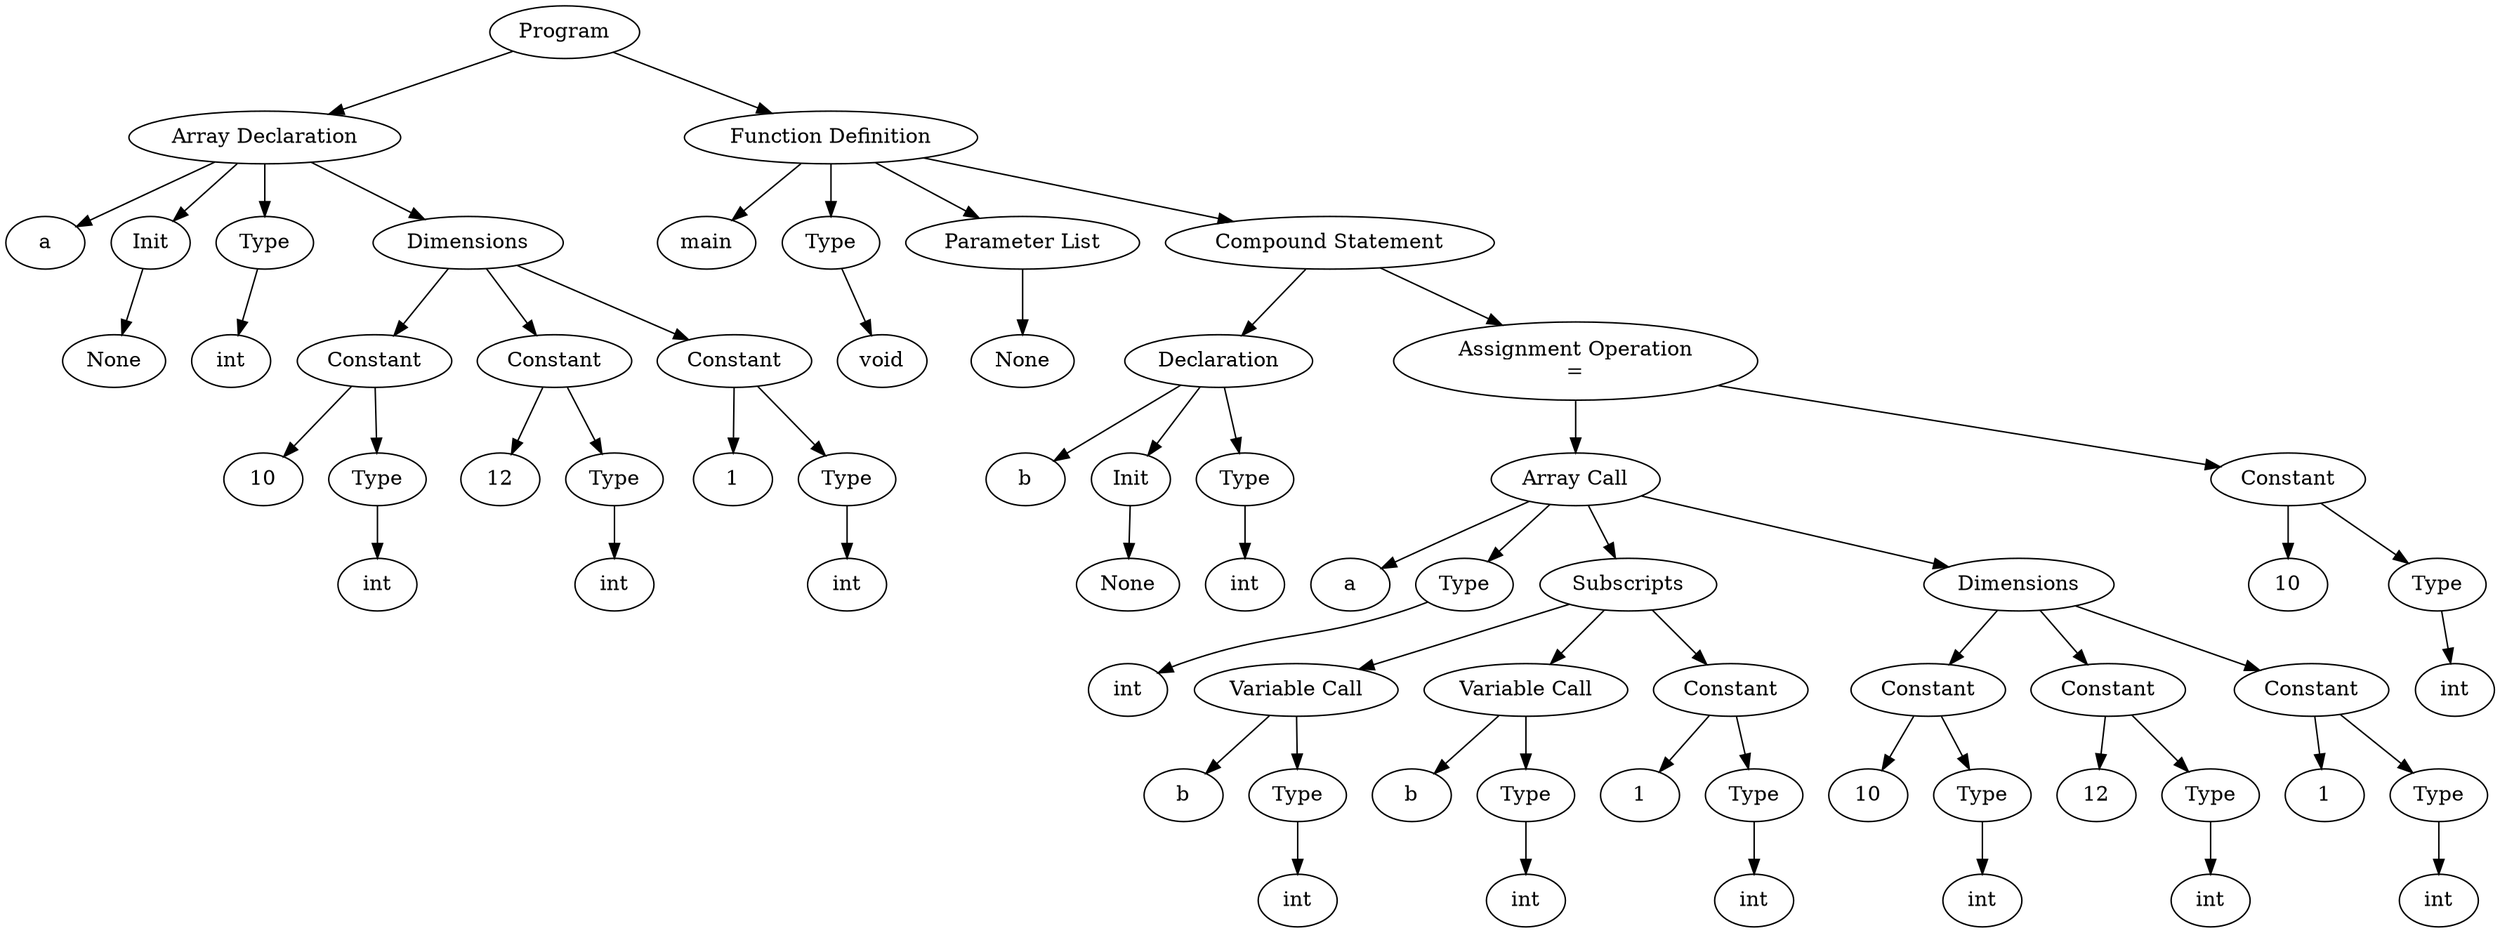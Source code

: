 digraph parse_tree {
{gv100000[label="Program"]}->{gv100005[label="Array Declaration"]}{gv100005[label="Array Declaration"]}->{gv100006[label="a"] gv100001[label="Init"] gv100002[label="Type"] gv100004[label="Dimensions"]};
{gv100001[label="Init"]}->{gv100007[label="None"]};
{gv100002[label="Type"]}->{gv100003[label="int"]};
{gv100008[label="Constant"]}->{gv100009[label="10"]};
{gv100008[label="Constant"]}->{gv100010[label="Type"]}{gv100010[label="Type"]}->{gv100011[label="int"]};
{gv100012[label="Constant"]}->{gv100013[label="12"]};
{gv100012[label="Constant"]}->{gv100014[label="Type"]}{gv100014[label="Type"]}->{gv100015[label="int"]};
{gv100016[label="Constant"]}->{gv100017[label="1"]};
{gv100016[label="Constant"]}->{gv100018[label="Type"]}{gv100018[label="Type"]}->{gv100019[label="int"]};
{gv100004[label="Dimensions"]}->{gv100008[label="Constant"] gv100012[label="Constant"] gv100016[label="Constant"] };
{gv100000[label="Program"]}->{gv100066[label="Function Definition"]}{gv100066[label="Function Definition"]}->{gv100067[label="main"] gv100020[label="Type"] gv100022[label="Parameter List"] gv100024[label="Compound Statement"]};
{gv100020[label="Type"]}->{gv100021[label="void"]};
{gv100022[label="Parameter List"]}->{gv100023[label="None"]};
{gv100024[label="Compound Statement"]}->{{gv100026[label="Declaration"]} gv100031[label="Assignment Operation
="]};
{gv100026[label="Declaration"]}->{gv100029[label="b"] gv100025[label="Init"] gv100027[label="Type"]};
{gv100025[label="Init"]}->{gv100030[label="None"]};
{gv100027[label="Type"]}->{gv100028[label="int"]};
{gv100031[label="Assignment Operation
="]}->{gv100032[label="Array Call"] gv100062[label="Constant"]}{gv100032[label="Array Call"]}->{gv100035[label="a"] gv100036[label="Type"] gv100034[label="Subscripts"] gv100033[label="Dimensions"]};
{gv100036[label="Type"]}->{gv100037[label="int"]};
{gv100038[label="Constant"]}->{gv100039[label="10"]};
{gv100038[label="Constant"]}->{gv100040[label="Type"]}{gv100040[label="Type"]}->{gv100041[label="int"]};
{gv100042[label="Constant"]}->{gv100043[label="12"]};
{gv100042[label="Constant"]}->{gv100044[label="Type"]}{gv100044[label="Type"]}->{gv100045[label="int"]};
{gv100046[label="Constant"]}->{gv100047[label="1"]};
{gv100046[label="Constant"]}->{gv100048[label="Type"]}{gv100048[label="Type"]}->{gv100049[label="int"]};
{gv100033[label="Dimensions"]}->{gv100038[label="Constant"] gv100042[label="Constant"] gv100046[label="Constant"] };
{gv100050[label="Variable Call"]}->{gv100051[label="b"] gv100052[label="Type"]};
{gv100052[label="Type"]}->{gv100053[label="int"]};
{gv100054[label="Variable Call"]}->{gv100055[label="b"] gv100056[label="Type"]};
{gv100056[label="Type"]}->{gv100057[label="int"]};
{gv100058[label="Constant"]}->{gv100059[label="1"]};
{gv100058[label="Constant"]}->{gv100060[label="Type"]}{gv100060[label="Type"]}->{gv100061[label="int"]};
{gv100034[label="Subscripts"]}->{gv100050[label="Variable Call"] gv100054[label="Variable Call"] gv100058[label="Constant"] };
{gv100062[label="Constant"]}->{gv100063[label="10"]};
{gv100062[label="Constant"]}->{gv100064[label="Type"]}{gv100064[label="Type"]}->{gv100065[label="int"]};
}